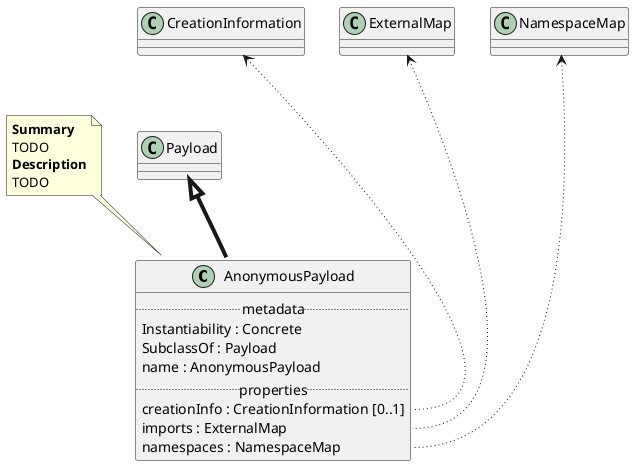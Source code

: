 @startuml
class AnonymousPayload {
.. metadata ..
    Instantiability : Concrete
    SubclassOf : Payload
    name : AnonymousPayload
.. properties ..
    creationInfo : CreationInformation [0..1]
    imports : ExternalMap 
    namespaces : NamespaceMap 
}
note top of AnonymousPayload
<b>Summary</b>
TODO
<b>Description</b>
TODO
end note
"Payload" <|-[thickness=4]- "AnonymousPayload"
"CreationInformation" <-[dotted]-- "AnonymousPayload::creationInfo"
"ExternalMap" <-[dotted]-- "AnonymousPayload::imports"
"NamespaceMap" <-[dotted]-- "AnonymousPayload::namespaces"
@enduml
